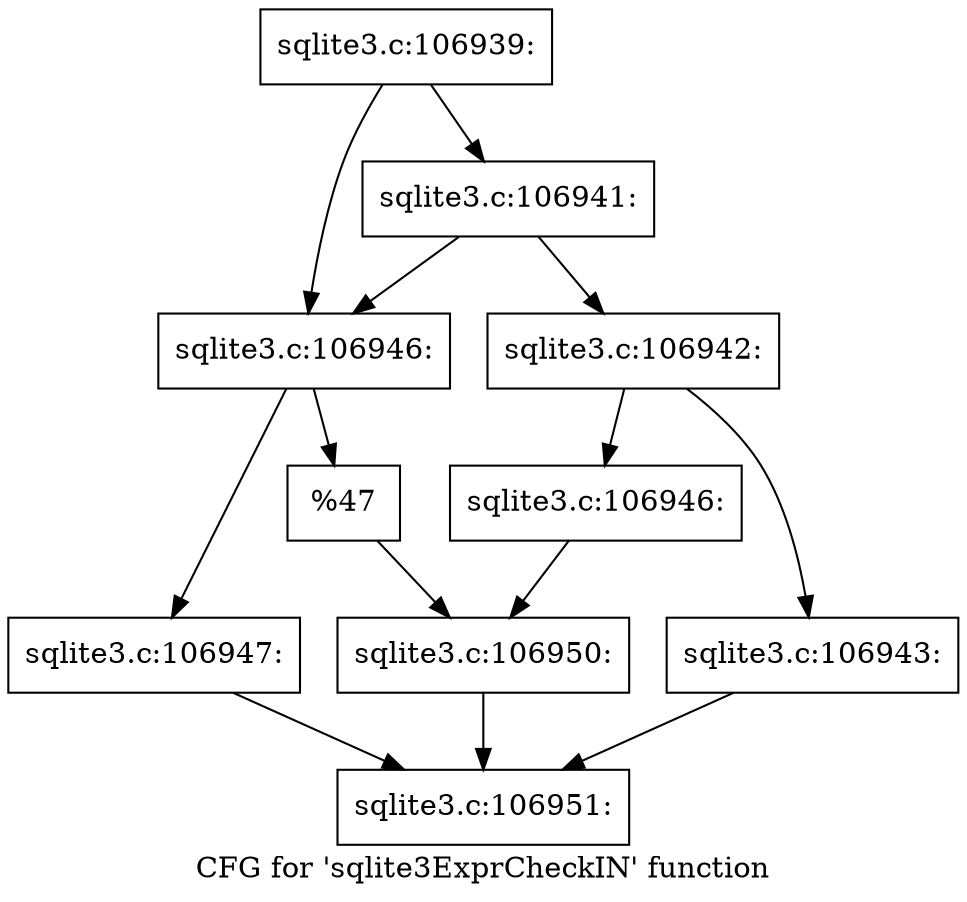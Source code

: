 digraph "CFG for 'sqlite3ExprCheckIN' function" {
	label="CFG for 'sqlite3ExprCheckIN' function";

	Node0x55c0f8c0d5d0 [shape=record,label="{sqlite3.c:106939:}"];
	Node0x55c0f8c0d5d0 -> Node0x55c0f8c2ec80;
	Node0x55c0f8c0d5d0 -> Node0x55c0f8c2ec30;
	Node0x55c0f8c2ec80 [shape=record,label="{sqlite3.c:106941:}"];
	Node0x55c0f8c2ec80 -> Node0x55c0f8c2ec30;
	Node0x55c0f8c2ec80 -> Node0x55c0f8c2eb90;
	Node0x55c0f8c2eb90 [shape=record,label="{sqlite3.c:106942:}"];
	Node0x55c0f8c2eb90 -> Node0x55c0f8c2f650;
	Node0x55c0f8c2eb90 -> Node0x55c0f8c2f6a0;
	Node0x55c0f8c2f650 [shape=record,label="{sqlite3.c:106943:}"];
	Node0x55c0f8c2f650 -> Node0x55c0f8c0d750;
	Node0x55c0f8c2f6a0 [shape=record,label="{sqlite3.c:106946:}"];
	Node0x55c0f8c2f6a0 -> Node0x55c0f8c2ebe0;
	Node0x55c0f8c2ec30 [shape=record,label="{sqlite3.c:106946:}"];
	Node0x55c0f8c2ec30 -> Node0x55c0f8c309e0;
	Node0x55c0f8c2ec30 -> Node0x55c0f8c30a30;
	Node0x55c0f8c309e0 [shape=record,label="{sqlite3.c:106947:}"];
	Node0x55c0f8c309e0 -> Node0x55c0f8c0d750;
	Node0x55c0f8c30a30 [shape=record,label="{%47}"];
	Node0x55c0f8c30a30 -> Node0x55c0f8c2ebe0;
	Node0x55c0f8c2ebe0 [shape=record,label="{sqlite3.c:106950:}"];
	Node0x55c0f8c2ebe0 -> Node0x55c0f8c0d750;
	Node0x55c0f8c0d750 [shape=record,label="{sqlite3.c:106951:}"];
}
